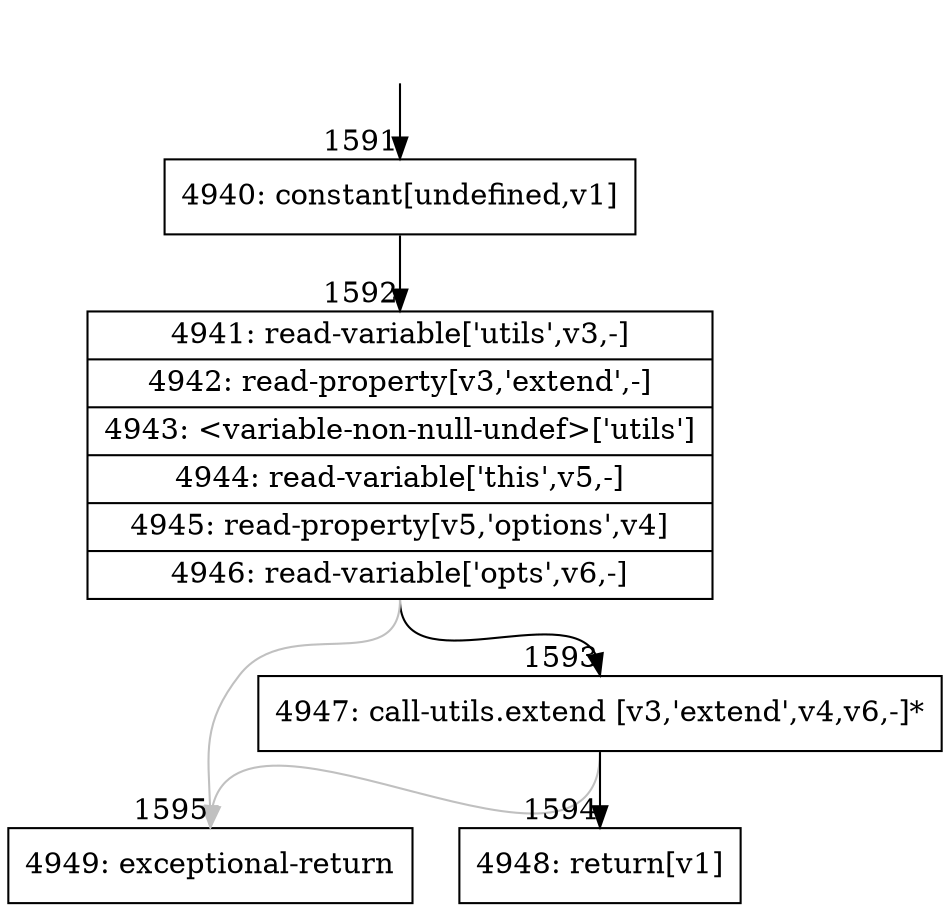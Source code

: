 digraph {
rankdir="TD"
BB_entry143[shape=none,label=""];
BB_entry143 -> BB1591 [tailport=s, headport=n, headlabel="    1591"]
BB1591 [shape=record label="{4940: constant[undefined,v1]}" ] 
BB1591 -> BB1592 [tailport=s, headport=n, headlabel="      1592"]
BB1592 [shape=record label="{4941: read-variable['utils',v3,-]|4942: read-property[v3,'extend',-]|4943: \<variable-non-null-undef\>['utils']|4944: read-variable['this',v5,-]|4945: read-property[v5,'options',v4]|4946: read-variable['opts',v6,-]}" ] 
BB1592 -> BB1593 [tailport=s, headport=n, headlabel="      1593"]
BB1592 -> BB1595 [tailport=s, headport=n, color=gray, headlabel="      1595"]
BB1593 [shape=record label="{4947: call-utils.extend [v3,'extend',v4,v6,-]*}" ] 
BB1593 -> BB1594 [tailport=s, headport=n, headlabel="      1594"]
BB1593 -> BB1595 [tailport=s, headport=n, color=gray]
BB1594 [shape=record label="{4948: return[v1]}" ] 
BB1595 [shape=record label="{4949: exceptional-return}" ] 
//#$~ 2194
}

